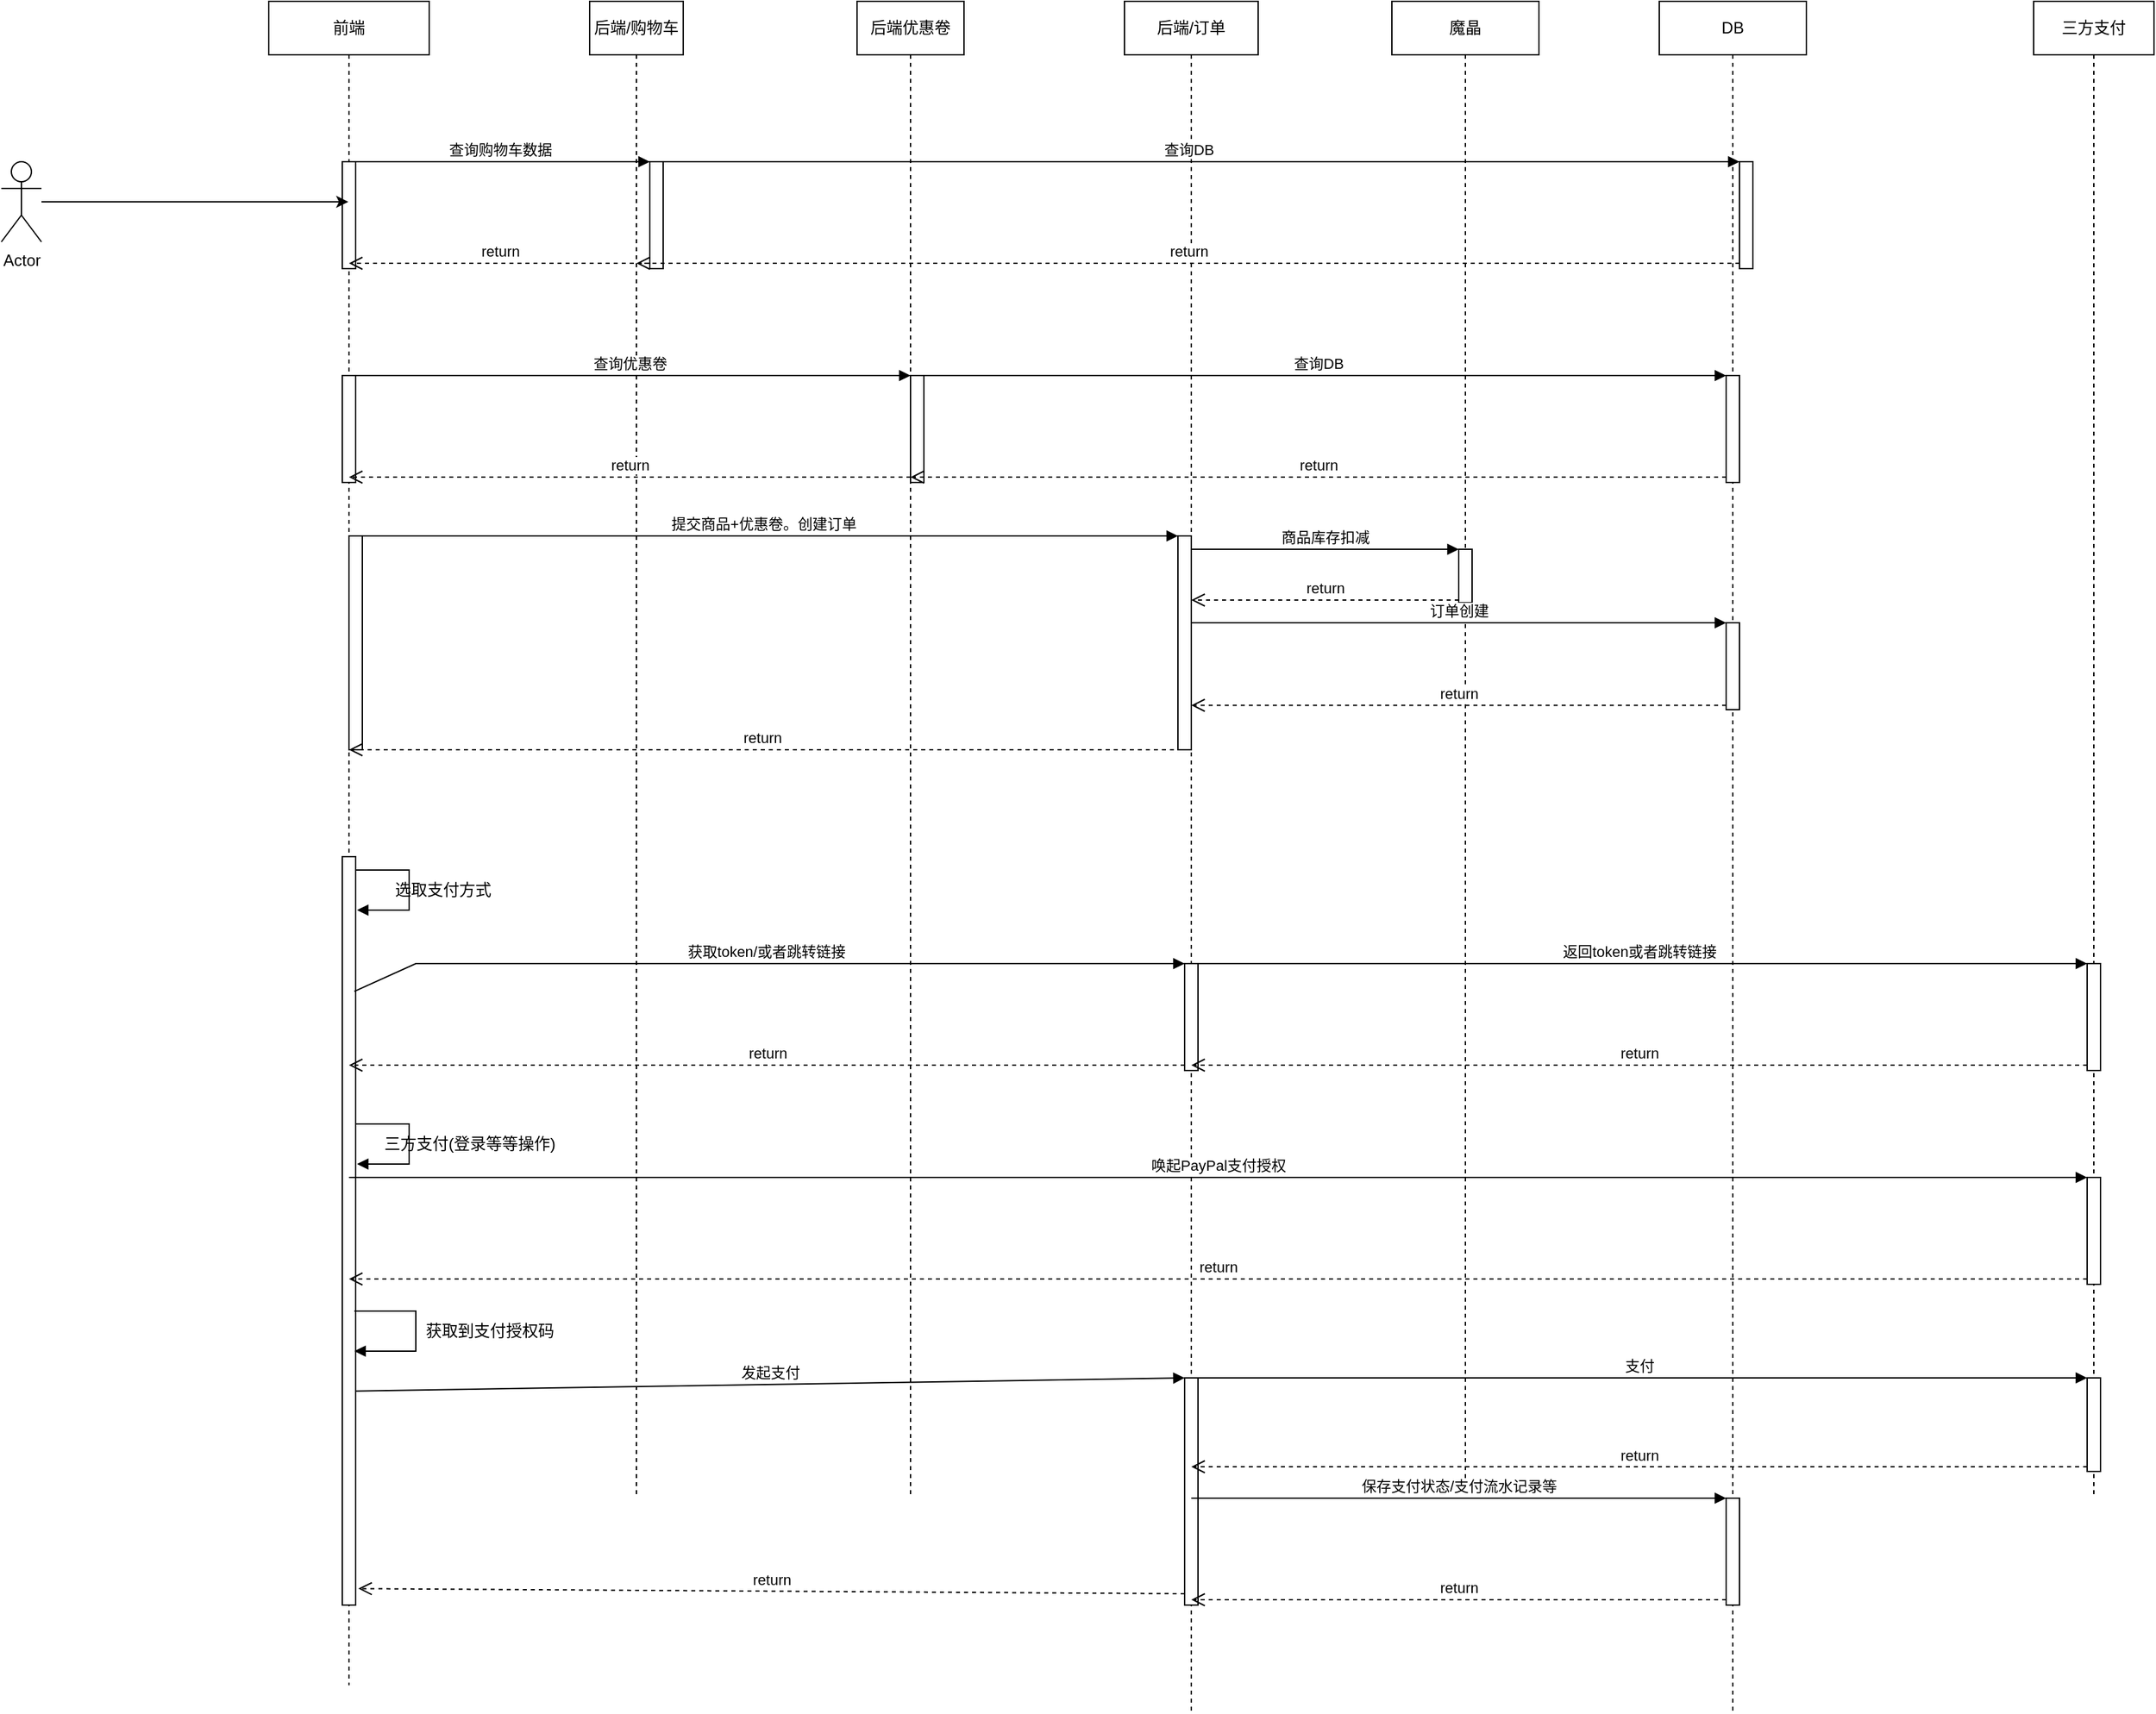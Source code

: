 <mxfile version="20.6.0" type="github">
  <diagram id="CaZ0R-Grdi7FsswqfKzf" name="第 1 页">
    <mxGraphModel dx="1186" dy="532" grid="1" gridSize="10" guides="1" tooltips="1" connect="1" arrows="1" fold="1" page="1" pageScale="1" pageWidth="827" pageHeight="1169" math="0" shadow="0">
      <root>
        <mxCell id="0" />
        <mxCell id="1" parent="0" />
        <mxCell id="H4HOQvAREsd0MF20xDzg-1" value="前端" style="shape=umlLifeline;perimeter=lifelinePerimeter;whiteSpace=wrap;html=1;container=1;collapsible=0;recursiveResize=0;outlineConnect=0;" vertex="1" parent="1">
          <mxGeometry x="240" y="40" width="120" height="1260" as="geometry" />
        </mxCell>
        <mxCell id="H4HOQvAREsd0MF20xDzg-12" value="" style="html=1;points=[];perimeter=orthogonalPerimeter;" vertex="1" parent="H4HOQvAREsd0MF20xDzg-1">
          <mxGeometry x="55" y="120" width="10" height="80" as="geometry" />
        </mxCell>
        <mxCell id="H4HOQvAREsd0MF20xDzg-19" value="" style="html=1;points=[];perimeter=orthogonalPerimeter;" vertex="1" parent="H4HOQvAREsd0MF20xDzg-1">
          <mxGeometry x="55" y="280" width="10" height="80" as="geometry" />
        </mxCell>
        <mxCell id="H4HOQvAREsd0MF20xDzg-27" value="" style="html=1;points=[];perimeter=orthogonalPerimeter;" vertex="1" parent="H4HOQvAREsd0MF20xDzg-1">
          <mxGeometry x="60" y="400" width="10" height="160" as="geometry" />
        </mxCell>
        <mxCell id="H4HOQvAREsd0MF20xDzg-39" value="" style="html=1;points=[];perimeter=orthogonalPerimeter;" vertex="1" parent="H4HOQvAREsd0MF20xDzg-1">
          <mxGeometry x="55" y="640" width="10" height="560" as="geometry" />
        </mxCell>
        <mxCell id="H4HOQvAREsd0MF20xDzg-45" value="" style="edgeStyle=orthogonalEdgeStyle;html=1;align=left;spacingLeft=2;endArrow=block;rounded=0;" edge="1" parent="H4HOQvAREsd0MF20xDzg-1">
          <mxGeometry relative="1" as="geometry">
            <mxPoint x="65" y="650" as="sourcePoint" />
            <Array as="points">
              <mxPoint x="105" y="650" />
              <mxPoint x="105" y="680" />
              <mxPoint x="66" y="680" />
            </Array>
            <mxPoint x="66" y="680" as="targetPoint" />
          </mxGeometry>
        </mxCell>
        <mxCell id="H4HOQvAREsd0MF20xDzg-50" value="" style="edgeStyle=orthogonalEdgeStyle;html=1;align=left;spacingLeft=2;endArrow=block;rounded=0;" edge="1" parent="H4HOQvAREsd0MF20xDzg-1">
          <mxGeometry relative="1" as="geometry">
            <mxPoint x="65" y="840" as="sourcePoint" />
            <Array as="points">
              <mxPoint x="105" y="840" />
              <mxPoint x="105" y="870" />
              <mxPoint x="66" y="870" />
            </Array>
            <mxPoint x="66" y="870" as="targetPoint" />
          </mxGeometry>
        </mxCell>
        <mxCell id="H4HOQvAREsd0MF20xDzg-62" value="" style="edgeStyle=orthogonalEdgeStyle;html=1;align=left;spacingLeft=2;endArrow=block;rounded=0;" edge="1" parent="H4HOQvAREsd0MF20xDzg-1">
          <mxGeometry relative="1" as="geometry">
            <mxPoint x="64" y="980" as="sourcePoint" />
            <Array as="points">
              <mxPoint x="64" y="980" />
              <mxPoint x="110" y="980" />
              <mxPoint x="110" y="1010" />
            </Array>
            <mxPoint x="64" y="1010" as="targetPoint" />
          </mxGeometry>
        </mxCell>
        <mxCell id="H4HOQvAREsd0MF20xDzg-3" style="edgeStyle=orthogonalEdgeStyle;rounded=0;orthogonalLoop=1;jettySize=auto;html=1;" edge="1" parent="1" source="H4HOQvAREsd0MF20xDzg-2" target="H4HOQvAREsd0MF20xDzg-1">
          <mxGeometry relative="1" as="geometry">
            <Array as="points">
              <mxPoint x="220" y="190" />
              <mxPoint x="220" y="190" />
            </Array>
          </mxGeometry>
        </mxCell>
        <mxCell id="H4HOQvAREsd0MF20xDzg-2" value="Actor" style="shape=umlActor;verticalLabelPosition=bottom;verticalAlign=top;html=1;" vertex="1" parent="1">
          <mxGeometry x="40" y="160" width="30" height="60" as="geometry" />
        </mxCell>
        <mxCell id="H4HOQvAREsd0MF20xDzg-4" value="后端/购物车" style="shape=umlLifeline;perimeter=lifelinePerimeter;whiteSpace=wrap;html=1;container=1;collapsible=0;recursiveResize=0;outlineConnect=0;" vertex="1" parent="1">
          <mxGeometry x="480" y="40" width="70" height="1120" as="geometry" />
        </mxCell>
        <mxCell id="H4HOQvAREsd0MF20xDzg-13" value="" style="html=1;points=[];perimeter=orthogonalPerimeter;" vertex="1" parent="H4HOQvAREsd0MF20xDzg-4">
          <mxGeometry x="45" y="120" width="10" height="80" as="geometry" />
        </mxCell>
        <mxCell id="H4HOQvAREsd0MF20xDzg-5" value="后端优惠卷" style="shape=umlLifeline;perimeter=lifelinePerimeter;whiteSpace=wrap;html=1;container=1;collapsible=0;recursiveResize=0;outlineConnect=0;" vertex="1" parent="1">
          <mxGeometry x="680" y="40" width="80" height="1120" as="geometry" />
        </mxCell>
        <mxCell id="H4HOQvAREsd0MF20xDzg-21" value="" style="html=1;points=[];perimeter=orthogonalPerimeter;" vertex="1" parent="H4HOQvAREsd0MF20xDzg-5">
          <mxGeometry x="40" y="280" width="10" height="80" as="geometry" />
        </mxCell>
        <mxCell id="H4HOQvAREsd0MF20xDzg-6" value="后端/订单" style="shape=umlLifeline;perimeter=lifelinePerimeter;whiteSpace=wrap;html=1;container=1;collapsible=0;recursiveResize=0;outlineConnect=0;" vertex="1" parent="1">
          <mxGeometry x="880" y="40" width="100" height="1280" as="geometry" />
        </mxCell>
        <mxCell id="H4HOQvAREsd0MF20xDzg-28" value="" style="html=1;points=[];perimeter=orthogonalPerimeter;" vertex="1" parent="H4HOQvAREsd0MF20xDzg-6">
          <mxGeometry x="40" y="400" width="10" height="160" as="geometry" />
        </mxCell>
        <mxCell id="H4HOQvAREsd0MF20xDzg-41" value="" style="html=1;points=[];perimeter=orthogonalPerimeter;" vertex="1" parent="H4HOQvAREsd0MF20xDzg-6">
          <mxGeometry x="45" y="720" width="10" height="80" as="geometry" />
        </mxCell>
        <mxCell id="H4HOQvAREsd0MF20xDzg-64" value="" style="html=1;points=[];perimeter=orthogonalPerimeter;" vertex="1" parent="H4HOQvAREsd0MF20xDzg-6">
          <mxGeometry x="45" y="1030" width="10" height="170" as="geometry" />
        </mxCell>
        <mxCell id="H4HOQvAREsd0MF20xDzg-7" value="魔晶" style="shape=umlLifeline;perimeter=lifelinePerimeter;whiteSpace=wrap;html=1;container=1;collapsible=0;recursiveResize=0;outlineConnect=0;" vertex="1" parent="1">
          <mxGeometry x="1080" y="40" width="110" height="1120" as="geometry" />
        </mxCell>
        <mxCell id="H4HOQvAREsd0MF20xDzg-33" value="" style="html=1;points=[];perimeter=orthogonalPerimeter;" vertex="1" parent="H4HOQvAREsd0MF20xDzg-7">
          <mxGeometry x="50" y="410" width="10" height="40" as="geometry" />
        </mxCell>
        <mxCell id="H4HOQvAREsd0MF20xDzg-8" value="DB" style="shape=umlLifeline;perimeter=lifelinePerimeter;whiteSpace=wrap;html=1;container=1;collapsible=0;recursiveResize=0;outlineConnect=0;" vertex="1" parent="1">
          <mxGeometry x="1280" y="40" width="110" height="1280" as="geometry" />
        </mxCell>
        <mxCell id="H4HOQvAREsd0MF20xDzg-16" value="" style="html=1;points=[];perimeter=orthogonalPerimeter;" vertex="1" parent="H4HOQvAREsd0MF20xDzg-8">
          <mxGeometry x="60" y="120" width="10" height="80" as="geometry" />
        </mxCell>
        <mxCell id="H4HOQvAREsd0MF20xDzg-24" value="" style="html=1;points=[];perimeter=orthogonalPerimeter;" vertex="1" parent="H4HOQvAREsd0MF20xDzg-8">
          <mxGeometry x="50" y="280" width="10" height="80" as="geometry" />
        </mxCell>
        <mxCell id="H4HOQvAREsd0MF20xDzg-36" value="" style="html=1;points=[];perimeter=orthogonalPerimeter;" vertex="1" parent="H4HOQvAREsd0MF20xDzg-8">
          <mxGeometry x="50" y="465" width="10" height="65" as="geometry" />
        </mxCell>
        <mxCell id="H4HOQvAREsd0MF20xDzg-70" value="" style="html=1;points=[];perimeter=orthogonalPerimeter;" vertex="1" parent="H4HOQvAREsd0MF20xDzg-8">
          <mxGeometry x="50" y="1120" width="10" height="80" as="geometry" />
        </mxCell>
        <mxCell id="H4HOQvAREsd0MF20xDzg-14" value="查询购物车数据" style="html=1;verticalAlign=bottom;endArrow=block;entryX=0;entryY=0;rounded=0;" edge="1" target="H4HOQvAREsd0MF20xDzg-13" parent="1" source="H4HOQvAREsd0MF20xDzg-1">
          <mxGeometry relative="1" as="geometry">
            <mxPoint x="430" y="190" as="sourcePoint" />
          </mxGeometry>
        </mxCell>
        <mxCell id="H4HOQvAREsd0MF20xDzg-15" value="return" style="html=1;verticalAlign=bottom;endArrow=open;dashed=1;endSize=8;exitX=0;exitY=0.95;rounded=0;" edge="1" source="H4HOQvAREsd0MF20xDzg-13" parent="1" target="H4HOQvAREsd0MF20xDzg-1">
          <mxGeometry relative="1" as="geometry">
            <mxPoint x="430" y="266" as="targetPoint" />
          </mxGeometry>
        </mxCell>
        <mxCell id="H4HOQvAREsd0MF20xDzg-17" value="查询DB" style="html=1;verticalAlign=bottom;endArrow=block;entryX=0;entryY=0;rounded=0;" edge="1" target="H4HOQvAREsd0MF20xDzg-16" parent="1" source="H4HOQvAREsd0MF20xDzg-4">
          <mxGeometry relative="1" as="geometry">
            <mxPoint x="1270" y="160" as="sourcePoint" />
          </mxGeometry>
        </mxCell>
        <mxCell id="H4HOQvAREsd0MF20xDzg-18" value="return" style="html=1;verticalAlign=bottom;endArrow=open;dashed=1;endSize=8;exitX=0;exitY=0.95;rounded=0;" edge="1" source="H4HOQvAREsd0MF20xDzg-16" parent="1" target="H4HOQvAREsd0MF20xDzg-4">
          <mxGeometry relative="1" as="geometry">
            <mxPoint x="1270" y="236" as="targetPoint" />
          </mxGeometry>
        </mxCell>
        <mxCell id="H4HOQvAREsd0MF20xDzg-22" value="查询优惠卷" style="html=1;verticalAlign=bottom;endArrow=block;entryX=0;entryY=0;rounded=0;" edge="1" target="H4HOQvAREsd0MF20xDzg-21" parent="1" source="H4HOQvAREsd0MF20xDzg-1">
          <mxGeometry relative="1" as="geometry">
            <mxPoint x="650" y="320" as="sourcePoint" />
          </mxGeometry>
        </mxCell>
        <mxCell id="H4HOQvAREsd0MF20xDzg-23" value="return" style="html=1;verticalAlign=bottom;endArrow=open;dashed=1;endSize=8;exitX=0;exitY=0.95;rounded=0;" edge="1" source="H4HOQvAREsd0MF20xDzg-21" parent="1" target="H4HOQvAREsd0MF20xDzg-1">
          <mxGeometry relative="1" as="geometry">
            <mxPoint x="440" y="396" as="targetPoint" />
          </mxGeometry>
        </mxCell>
        <mxCell id="H4HOQvAREsd0MF20xDzg-25" value="查询DB" style="html=1;verticalAlign=bottom;endArrow=block;entryX=0;entryY=0;rounded=0;" edge="1" target="H4HOQvAREsd0MF20xDzg-24" parent="1" source="H4HOQvAREsd0MF20xDzg-5">
          <mxGeometry relative="1" as="geometry">
            <mxPoint x="1260" y="320" as="sourcePoint" />
          </mxGeometry>
        </mxCell>
        <mxCell id="H4HOQvAREsd0MF20xDzg-26" value="return" style="html=1;verticalAlign=bottom;endArrow=open;dashed=1;endSize=8;exitX=0;exitY=0.95;rounded=0;" edge="1" source="H4HOQvAREsd0MF20xDzg-24" parent="1" target="H4HOQvAREsd0MF20xDzg-5">
          <mxGeometry relative="1" as="geometry">
            <mxPoint x="1260" y="396" as="targetPoint" />
          </mxGeometry>
        </mxCell>
        <mxCell id="H4HOQvAREsd0MF20xDzg-29" value="提交商品+优惠卷。创建订单" style="html=1;verticalAlign=bottom;endArrow=block;entryX=0;entryY=0;rounded=0;" edge="1" target="H4HOQvAREsd0MF20xDzg-28" parent="1" source="H4HOQvAREsd0MF20xDzg-1">
          <mxGeometry relative="1" as="geometry">
            <mxPoint x="850" y="440" as="sourcePoint" />
          </mxGeometry>
        </mxCell>
        <mxCell id="H4HOQvAREsd0MF20xDzg-30" value="return" style="html=1;verticalAlign=bottom;endArrow=open;dashed=1;endSize=8;exitX=-0.3;exitY=1;rounded=0;exitDx=0;exitDy=0;exitPerimeter=0;" edge="1" source="H4HOQvAREsd0MF20xDzg-28" parent="1" target="H4HOQvAREsd0MF20xDzg-1">
          <mxGeometry relative="1" as="geometry">
            <mxPoint x="850" y="516" as="targetPoint" />
          </mxGeometry>
        </mxCell>
        <mxCell id="H4HOQvAREsd0MF20xDzg-34" value="商品库存扣减" style="html=1;verticalAlign=bottom;endArrow=block;entryX=0;entryY=0;rounded=0;" edge="1" target="H4HOQvAREsd0MF20xDzg-33" parent="1" source="H4HOQvAREsd0MF20xDzg-6">
          <mxGeometry relative="1" as="geometry">
            <mxPoint x="1060" y="450" as="sourcePoint" />
          </mxGeometry>
        </mxCell>
        <mxCell id="H4HOQvAREsd0MF20xDzg-35" value="return" style="html=1;verticalAlign=bottom;endArrow=open;dashed=1;endSize=8;exitX=0;exitY=0.95;rounded=0;" edge="1" source="H4HOQvAREsd0MF20xDzg-33" parent="1" target="H4HOQvAREsd0MF20xDzg-6">
          <mxGeometry relative="1" as="geometry">
            <mxPoint x="1060" y="526" as="targetPoint" />
          </mxGeometry>
        </mxCell>
        <mxCell id="H4HOQvAREsd0MF20xDzg-38" value="return" style="html=1;verticalAlign=bottom;endArrow=open;dashed=1;endSize=8;exitX=0;exitY=0.95;rounded=0;" edge="1" source="H4HOQvAREsd0MF20xDzg-36" parent="1" target="H4HOQvAREsd0MF20xDzg-6">
          <mxGeometry relative="1" as="geometry">
            <mxPoint x="1260" y="581" as="targetPoint" />
          </mxGeometry>
        </mxCell>
        <mxCell id="H4HOQvAREsd0MF20xDzg-37" value="订单创建" style="html=1;verticalAlign=bottom;endArrow=block;entryX=0;entryY=0;rounded=0;" edge="1" target="H4HOQvAREsd0MF20xDzg-36" parent="1" source="H4HOQvAREsd0MF20xDzg-6">
          <mxGeometry relative="1" as="geometry">
            <mxPoint x="1260" y="505" as="sourcePoint" />
          </mxGeometry>
        </mxCell>
        <mxCell id="H4HOQvAREsd0MF20xDzg-40" value="三方支付" style="shape=umlLifeline;perimeter=lifelinePerimeter;whiteSpace=wrap;html=1;container=1;collapsible=0;recursiveResize=0;outlineConnect=0;" vertex="1" parent="1">
          <mxGeometry x="1560" y="40" width="90" height="1120" as="geometry" />
        </mxCell>
        <mxCell id="H4HOQvAREsd0MF20xDzg-46" value="" style="html=1;points=[];perimeter=orthogonalPerimeter;" vertex="1" parent="H4HOQvAREsd0MF20xDzg-40">
          <mxGeometry x="40" y="720" width="10" height="80" as="geometry" />
        </mxCell>
        <mxCell id="H4HOQvAREsd0MF20xDzg-52" value="" style="html=1;points=[];perimeter=orthogonalPerimeter;" vertex="1" parent="H4HOQvAREsd0MF20xDzg-40">
          <mxGeometry x="40" y="880" width="10" height="80" as="geometry" />
        </mxCell>
        <mxCell id="H4HOQvAREsd0MF20xDzg-67" value="" style="html=1;points=[];perimeter=orthogonalPerimeter;" vertex="1" parent="H4HOQvAREsd0MF20xDzg-40">
          <mxGeometry x="40" y="1030" width="10" height="70" as="geometry" />
        </mxCell>
        <mxCell id="H4HOQvAREsd0MF20xDzg-42" value="获取token/或者跳转链接" style="html=1;verticalAlign=bottom;endArrow=block;entryX=0;entryY=0;rounded=0;exitX=0.9;exitY=0.18;exitDx=0;exitDy=0;exitPerimeter=0;" edge="1" target="H4HOQvAREsd0MF20xDzg-41" parent="1" source="H4HOQvAREsd0MF20xDzg-39">
          <mxGeometry relative="1" as="geometry">
            <mxPoint x="720" y="670" as="sourcePoint" />
            <Array as="points">
              <mxPoint x="350" y="760" />
            </Array>
          </mxGeometry>
        </mxCell>
        <mxCell id="H4HOQvAREsd0MF20xDzg-43" value="return" style="html=1;verticalAlign=bottom;endArrow=open;dashed=1;endSize=8;exitX=0;exitY=0.95;rounded=0;" edge="1" source="H4HOQvAREsd0MF20xDzg-41" parent="1" target="H4HOQvAREsd0MF20xDzg-1">
          <mxGeometry relative="1" as="geometry">
            <mxPoint x="720" y="746" as="targetPoint" />
          </mxGeometry>
        </mxCell>
        <mxCell id="H4HOQvAREsd0MF20xDzg-47" value="返回token或者跳转链接" style="html=1;verticalAlign=bottom;endArrow=block;entryX=0;entryY=0;rounded=0;" edge="1" target="H4HOQvAREsd0MF20xDzg-46" parent="1" source="H4HOQvAREsd0MF20xDzg-6">
          <mxGeometry relative="1" as="geometry">
            <mxPoint x="1540" y="760" as="sourcePoint" />
          </mxGeometry>
        </mxCell>
        <mxCell id="H4HOQvAREsd0MF20xDzg-48" value="return" style="html=1;verticalAlign=bottom;endArrow=open;dashed=1;endSize=8;exitX=0;exitY=0.95;rounded=0;" edge="1" source="H4HOQvAREsd0MF20xDzg-46" parent="1" target="H4HOQvAREsd0MF20xDzg-6">
          <mxGeometry relative="1" as="geometry">
            <mxPoint x="1540" y="836" as="targetPoint" />
          </mxGeometry>
        </mxCell>
        <mxCell id="H4HOQvAREsd0MF20xDzg-49" value="选取支付方式" style="text;html=1;align=center;verticalAlign=middle;resizable=0;points=[];autosize=1;strokeColor=none;fillColor=none;" vertex="1" parent="1">
          <mxGeometry x="320" y="690" width="100" height="30" as="geometry" />
        </mxCell>
        <mxCell id="H4HOQvAREsd0MF20xDzg-51" value="三方支付(登录等等操作)" style="text;html=1;align=center;verticalAlign=middle;resizable=0;points=[];autosize=1;strokeColor=none;fillColor=none;" vertex="1" parent="1">
          <mxGeometry x="315" y="880" width="150" height="30" as="geometry" />
        </mxCell>
        <mxCell id="H4HOQvAREsd0MF20xDzg-53" value="唤起PayPal支付授权" style="html=1;verticalAlign=bottom;endArrow=block;entryX=0;entryY=0;rounded=0;" edge="1" target="H4HOQvAREsd0MF20xDzg-52" parent="1" source="H4HOQvAREsd0MF20xDzg-1">
          <mxGeometry relative="1" as="geometry">
            <mxPoint x="1530" y="920" as="sourcePoint" />
          </mxGeometry>
        </mxCell>
        <mxCell id="H4HOQvAREsd0MF20xDzg-54" value="return" style="html=1;verticalAlign=bottom;endArrow=open;dashed=1;endSize=8;exitX=0;exitY=0.95;rounded=0;" edge="1" source="H4HOQvAREsd0MF20xDzg-52" parent="1" target="H4HOQvAREsd0MF20xDzg-1">
          <mxGeometry relative="1" as="geometry">
            <mxPoint x="935" y="1000" as="targetPoint" />
          </mxGeometry>
        </mxCell>
        <mxCell id="H4HOQvAREsd0MF20xDzg-63" value="获取到支付授权码" style="text;html=1;align=center;verticalAlign=middle;resizable=0;points=[];autosize=1;strokeColor=none;fillColor=none;" vertex="1" parent="1">
          <mxGeometry x="345" y="1020" width="120" height="30" as="geometry" />
        </mxCell>
        <mxCell id="H4HOQvAREsd0MF20xDzg-65" value="发起支付" style="html=1;verticalAlign=bottom;endArrow=block;entryX=0;entryY=0;rounded=0;exitX=1;exitY=0.714;exitDx=0;exitDy=0;exitPerimeter=0;" edge="1" target="H4HOQvAREsd0MF20xDzg-64" parent="1" source="H4HOQvAREsd0MF20xDzg-39">
          <mxGeometry relative="1" as="geometry">
            <mxPoint x="310" y="1070" as="sourcePoint" />
          </mxGeometry>
        </mxCell>
        <mxCell id="H4HOQvAREsd0MF20xDzg-66" value="return" style="html=1;verticalAlign=bottom;endArrow=open;dashed=1;endSize=8;exitX=0;exitY=0.95;rounded=0;entryX=1.2;entryY=0.978;entryDx=0;entryDy=0;entryPerimeter=0;" edge="1" source="H4HOQvAREsd0MF20xDzg-64" parent="1" target="H4HOQvAREsd0MF20xDzg-39">
          <mxGeometry relative="1" as="geometry">
            <mxPoint x="700" y="1156" as="targetPoint" />
          </mxGeometry>
        </mxCell>
        <mxCell id="H4HOQvAREsd0MF20xDzg-68" value="支付" style="html=1;verticalAlign=bottom;endArrow=block;entryX=0;entryY=0;rounded=0;" edge="1" target="H4HOQvAREsd0MF20xDzg-67" parent="1" source="H4HOQvAREsd0MF20xDzg-6">
          <mxGeometry relative="1" as="geometry">
            <mxPoint x="1530" y="1060" as="sourcePoint" />
          </mxGeometry>
        </mxCell>
        <mxCell id="H4HOQvAREsd0MF20xDzg-69" value="return" style="html=1;verticalAlign=bottom;endArrow=open;dashed=1;endSize=8;exitX=0;exitY=0.95;rounded=0;" edge="1" source="H4HOQvAREsd0MF20xDzg-67" parent="1" target="H4HOQvAREsd0MF20xDzg-6">
          <mxGeometry relative="1" as="geometry">
            <mxPoint x="1530" y="1136" as="targetPoint" />
          </mxGeometry>
        </mxCell>
        <mxCell id="H4HOQvAREsd0MF20xDzg-71" value="保存支付状态/支付流水记录等" style="html=1;verticalAlign=bottom;endArrow=block;entryX=0;entryY=0;rounded=0;" edge="1" target="H4HOQvAREsd0MF20xDzg-70" parent="1" source="H4HOQvAREsd0MF20xDzg-6">
          <mxGeometry relative="1" as="geometry">
            <mxPoint x="1260" y="1160" as="sourcePoint" />
          </mxGeometry>
        </mxCell>
        <mxCell id="H4HOQvAREsd0MF20xDzg-72" value="return" style="html=1;verticalAlign=bottom;endArrow=open;dashed=1;endSize=8;exitX=0;exitY=0.95;rounded=0;" edge="1" source="H4HOQvAREsd0MF20xDzg-70" parent="1" target="H4HOQvAREsd0MF20xDzg-6">
          <mxGeometry relative="1" as="geometry">
            <mxPoint x="1260" y="1236" as="targetPoint" />
          </mxGeometry>
        </mxCell>
      </root>
    </mxGraphModel>
  </diagram>
</mxfile>
